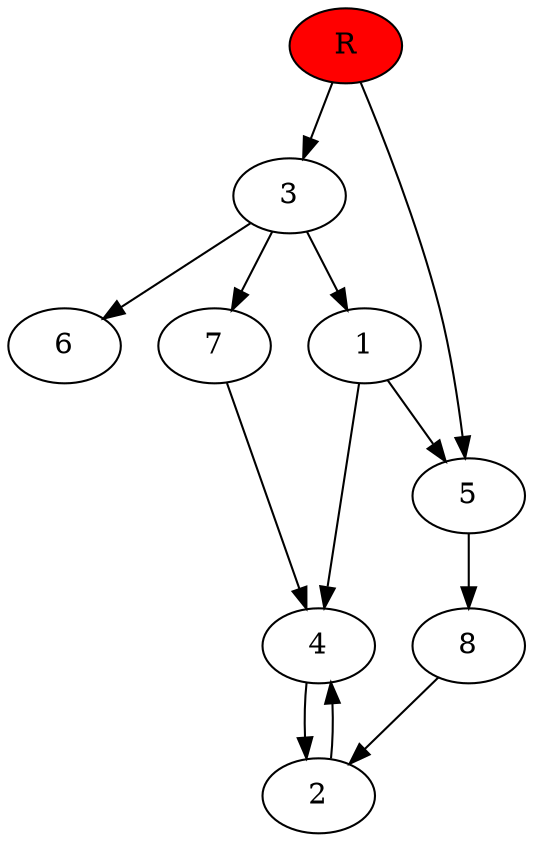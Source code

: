 digraph prb12700 {
	1
	2
	3
	4
	5
	6
	7
	8
	R [fillcolor="#ff0000" style=filled]
	1 -> 4
	1 -> 5
	2 -> 4
	3 -> 1
	3 -> 6
	3 -> 7
	4 -> 2
	5 -> 8
	7 -> 4
	8 -> 2
	R -> 3
	R -> 5
}
